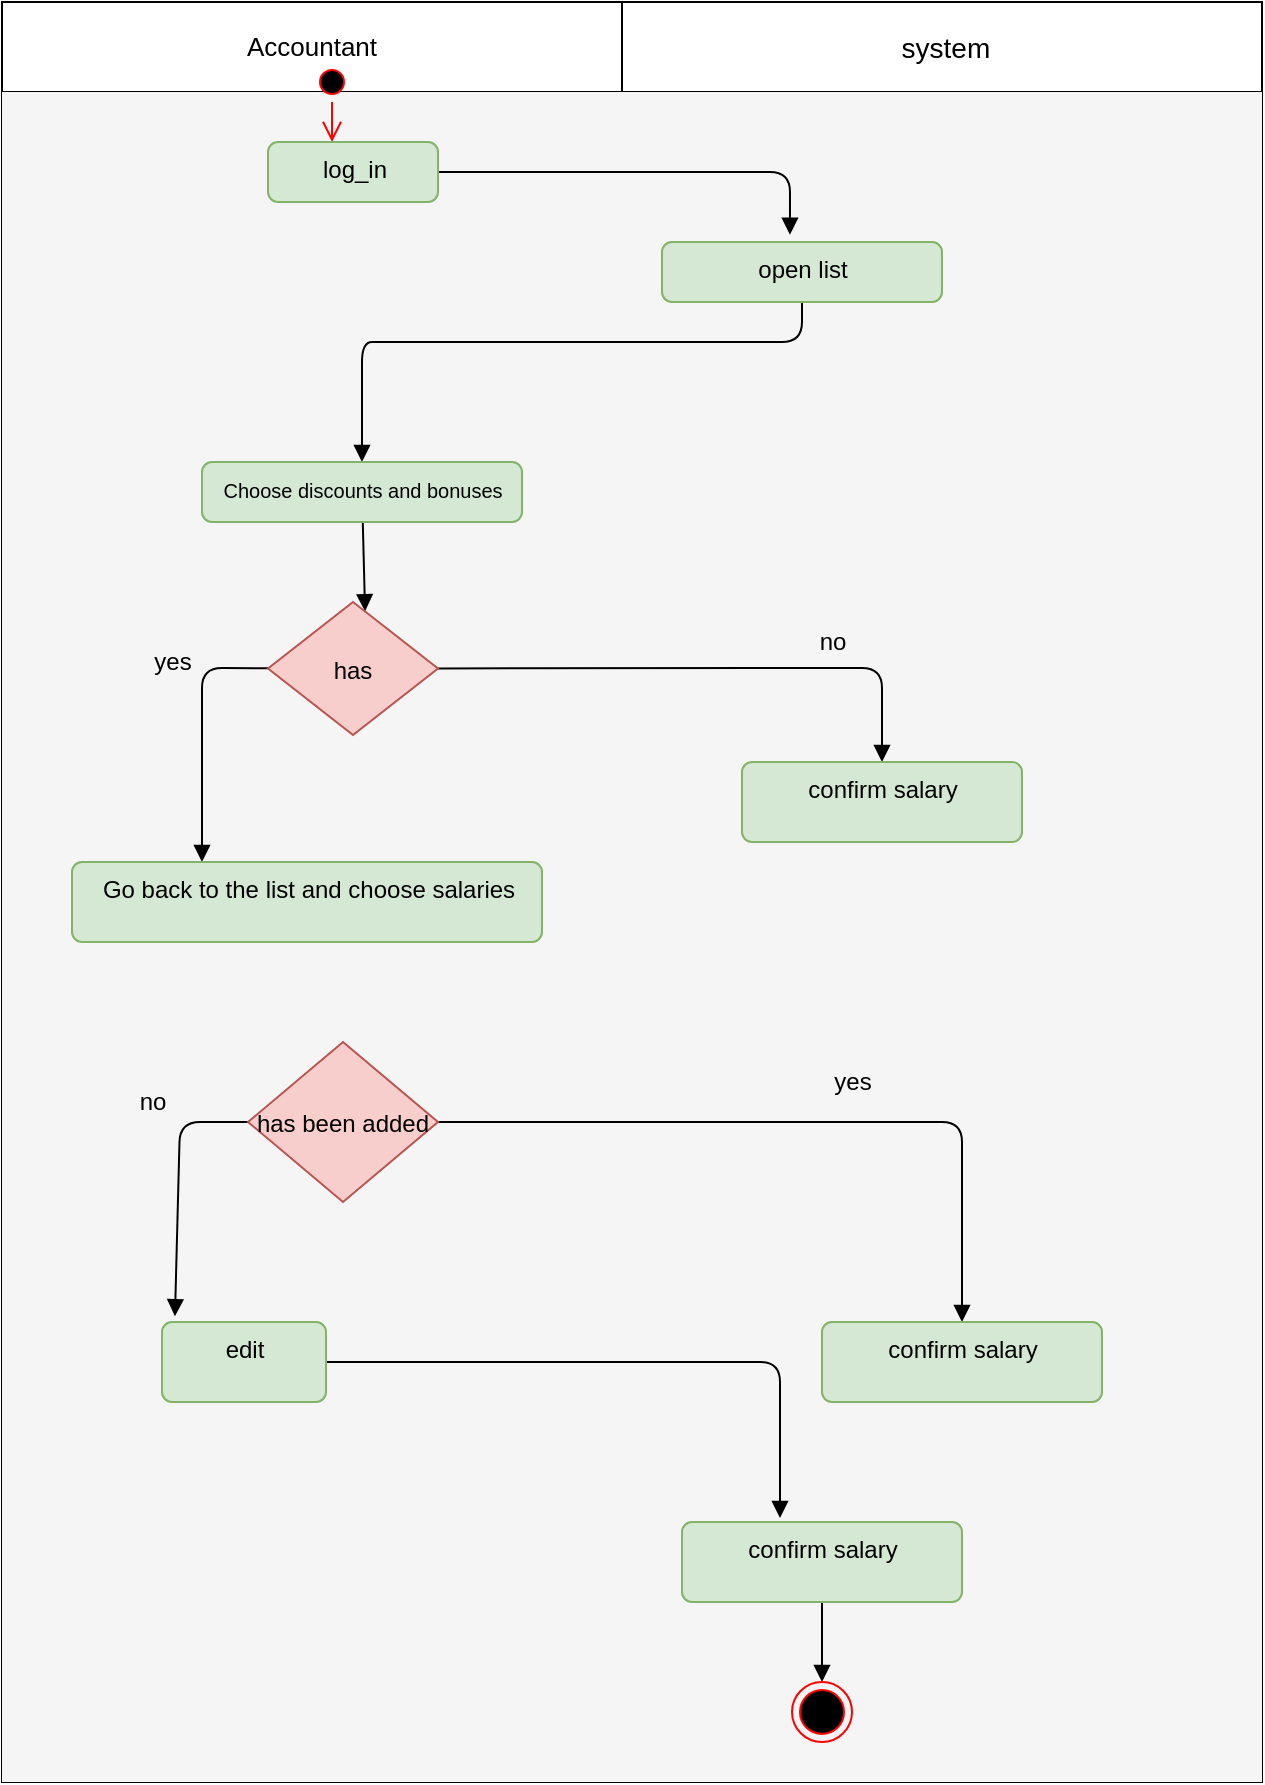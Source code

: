 <mxfile version="13.9.9" type="device"><diagram id="XvdaFtexoapH-8jmVsAd" name="Page-1"><mxGraphModel dx="1024" dy="584" grid="1" gridSize="10" guides="1" tooltips="1" connect="1" arrows="1" fold="1" page="1" pageScale="1" pageWidth="850" pageHeight="1100" math="0" shadow="0"><root><mxCell id="0"/><mxCell id="1" parent="0"/><mxCell id="wCPWXW3r2vKf0XAJNkDu-35" value="" style="shape=table;html=1;whiteSpace=wrap;startSize=0;container=1;collapsible=0;childLayout=tableLayout;fontColor=#000000;" parent="1" vertex="1"><mxGeometry x="250" y="450" width="630" height="890" as="geometry"/></mxCell><mxCell id="wCPWXW3r2vKf0XAJNkDu-36" value="" style="shape=partialRectangle;html=1;whiteSpace=wrap;collapsible=0;dropTarget=0;pointerEvents=0;fillColor=none;top=0;left=0;bottom=0;right=0;points=[[0,0.5],[1,0.5]];portConstraint=eastwest;fontColor=#000000;" parent="wCPWXW3r2vKf0XAJNkDu-35" vertex="1"><mxGeometry width="630" height="45" as="geometry"/></mxCell><mxCell id="wCPWXW3r2vKf0XAJNkDu-37" value="&lt;span style=&quot;line-height: 115% ; font-family: &amp;quot;arial&amp;quot; , sans-serif&quot;&gt;&lt;font style=&quot;font-size: 13px&quot;&gt;Accountant&lt;/font&gt;&lt;/span&gt;" style="shape=partialRectangle;html=1;whiteSpace=wrap;connectable=0;overflow=hidden;fillColor=none;top=0;left=0;bottom=0;right=0;fontColor=#000000;" parent="wCPWXW3r2vKf0XAJNkDu-36" vertex="1"><mxGeometry width="310" height="45" as="geometry"/></mxCell><mxCell id="wCPWXW3r2vKf0XAJNkDu-38" value="&lt;span style=&quot;font-family: &amp;quot;arial&amp;quot; , sans-serif&quot;&gt;&lt;font style=&quot;font-size: 14px&quot;&gt;&amp;nbsp;system&lt;/font&gt;&lt;/span&gt;" style="shape=partialRectangle;html=1;whiteSpace=wrap;connectable=0;overflow=hidden;fillColor=none;top=0;left=0;bottom=0;right=0;fontColor=#000000;" parent="wCPWXW3r2vKf0XAJNkDu-36" vertex="1"><mxGeometry x="310" width="320" height="45" as="geometry"/></mxCell><mxCell id="wCPWXW3r2vKf0XAJNkDu-39" value="" style="shape=partialRectangle;html=1;whiteSpace=wrap;collapsible=0;dropTarget=0;pointerEvents=0;fillColor=none;top=0;left=0;bottom=0;right=0;points=[[0,0.5],[1,0.5]];portConstraint=eastwest;fontColor=#000000;" parent="wCPWXW3r2vKf0XAJNkDu-35" vertex="1"><mxGeometry y="45" width="630" height="845" as="geometry"/></mxCell><mxCell id="wCPWXW3r2vKf0XAJNkDu-40" value="" style="shape=partialRectangle;html=1;whiteSpace=wrap;connectable=0;overflow=hidden;fillColor=#f5f5f5;top=0;left=0;bottom=0;right=0;strokeColor=#666666;fontColor=#000000;" parent="wCPWXW3r2vKf0XAJNkDu-39" vertex="1"><mxGeometry width="310" height="845" as="geometry"/></mxCell><mxCell id="wCPWXW3r2vKf0XAJNkDu-41" value="" style="shape=partialRectangle;html=1;whiteSpace=wrap;connectable=0;overflow=hidden;fillColor=#f5f5f5;top=0;left=0;bottom=0;right=0;strokeColor=#666666;fontColor=#000000;" parent="wCPWXW3r2vKf0XAJNkDu-39" vertex="1"><mxGeometry x="310" width="320" height="845" as="geometry"/></mxCell><mxCell id="wCPWXW3r2vKf0XAJNkDu-42" value="" style="ellipse;html=1;shape=startState;fillColor=#000000;strokeColor=#ff0000;fontColor=#000000;" parent="1" vertex="1"><mxGeometry x="405" y="480" width="20" height="20" as="geometry"/></mxCell><mxCell id="wCPWXW3r2vKf0XAJNkDu-43" value="" style="edgeStyle=orthogonalEdgeStyle;html=1;verticalAlign=bottom;endArrow=open;endSize=8;strokeColor=#ff0000;fontColor=#000000;" parent="1" source="wCPWXW3r2vKf0XAJNkDu-42" edge="1"><mxGeometry relative="1" as="geometry"><mxPoint x="415" y="520" as="targetPoint"/><Array as="points"><mxPoint x="415" y="520"/><mxPoint x="415" y="520"/></Array></mxGeometry></mxCell><mxCell id="wCPWXW3r2vKf0XAJNkDu-61" style="edgeStyle=none;orthogonalLoop=1;jettySize=auto;html=1;entryX=0.457;entryY=-0.122;entryDx=0;entryDy=0;entryPerimeter=0;endArrow=block;fontColor=#000000;" parent="1" source="wCPWXW3r2vKf0XAJNkDu-44" target="wCPWXW3r2vKf0XAJNkDu-54" edge="1"><mxGeometry relative="1" as="geometry"><Array as="points"><mxPoint x="644" y="535"/></Array></mxGeometry></mxCell><mxCell id="wCPWXW3r2vKf0XAJNkDu-44" value="log_in" style="html=1;align=center;verticalAlign=top;rounded=1;absoluteArcSize=1;arcSize=10;dashed=0;fillColor=#d5e8d4;strokeColor=#82b366;fontColor=#000000;" parent="1" vertex="1"><mxGeometry x="383" y="520" width="85" height="30" as="geometry"/></mxCell><mxCell id="wCPWXW3r2vKf0XAJNkDu-59" style="edgeStyle=none;orthogonalLoop=1;jettySize=auto;html=1;entryX=0.5;entryY=0;entryDx=0;entryDy=0;endArrow=block;fontColor=#000000;" parent="1" source="wCPWXW3r2vKf0XAJNkDu-54" target="wCPWXW3r2vKf0XAJNkDu-57" edge="1"><mxGeometry relative="1" as="geometry"><Array as="points"><mxPoint x="650" y="620"/><mxPoint x="620" y="620"/><mxPoint x="450" y="620"/><mxPoint x="430" y="620"/></Array></mxGeometry></mxCell><mxCell id="wCPWXW3r2vKf0XAJNkDu-54" value="open list" style="html=1;align=center;verticalAlign=top;rounded=1;absoluteArcSize=1;arcSize=10;dashed=0;fillColor=#d5e8d4;strokeColor=#82b366;fontColor=#000000;" parent="1" vertex="1"><mxGeometry x="580" y="570" width="140" height="30" as="geometry"/></mxCell><mxCell id="wCPWXW3r2vKf0XAJNkDu-62" style="edgeStyle=none;orthogonalLoop=1;jettySize=auto;html=1;entryX=0.571;entryY=0.07;entryDx=0;entryDy=0;entryPerimeter=0;endArrow=block;fontColor=#000000;" parent="1" source="wCPWXW3r2vKf0XAJNkDu-57" target="wCPWXW3r2vKf0XAJNkDu-60" edge="1"><mxGeometry relative="1" as="geometry"/></mxCell><mxCell id="wCPWXW3r2vKf0XAJNkDu-57" value="&lt;font style=&quot;font-size: 10px&quot;&gt;Choose discounts and bonuses&lt;/font&gt;" style="html=1;align=center;verticalAlign=top;rounded=1;absoluteArcSize=1;arcSize=10;dashed=0;fillColor=#d5e8d4;strokeColor=#82b366;fontColor=#000000;" parent="1" vertex="1"><mxGeometry x="350" y="680" width="160" height="30" as="geometry"/></mxCell><mxCell id="wCPWXW3r2vKf0XAJNkDu-66" style="edgeStyle=none;orthogonalLoop=1;jettySize=auto;html=1;endArrow=block;fontColor=#000000;" parent="1" source="wCPWXW3r2vKf0XAJNkDu-60" target="wCPWXW3r2vKf0XAJNkDu-65" edge="1"><mxGeometry relative="1" as="geometry"><Array as="points"><mxPoint x="350" y="783"/><mxPoint x="350" y="880"/></Array></mxGeometry></mxCell><mxCell id="wCPWXW3r2vKf0XAJNkDu-69" value="" style="edgeStyle=none;orthogonalLoop=1;jettySize=auto;html=1;endArrow=block;fontColor=#000000;" parent="1" source="wCPWXW3r2vKf0XAJNkDu-60" target="wCPWXW3r2vKf0XAJNkDu-64" edge="1"><mxGeometry relative="1" as="geometry"><Array as="points"><mxPoint x="690" y="783"/></Array></mxGeometry></mxCell><mxCell id="wCPWXW3r2vKf0XAJNkDu-60" value="has" style="rhombus;fillColor=#f8cecc;strokeColor=#b85450;fontColor=#000000;" parent="1" vertex="1"><mxGeometry x="383" y="750" width="85" height="66.5" as="geometry"/></mxCell><mxCell id="wCPWXW3r2vKf0XAJNkDu-64" value="&lt;div&gt;confirm salary&lt;/div&gt;&lt;div&gt;&lt;br&gt;&lt;/div&gt;" style="html=1;align=center;verticalAlign=top;rounded=1;absoluteArcSize=1;arcSize=10;dashed=0;fillColor=#d5e8d4;strokeColor=#82b366;fontColor=#000000;" parent="1" vertex="1"><mxGeometry x="620" y="830" width="140" height="40" as="geometry"/></mxCell><mxCell id="wCPWXW3r2vKf0XAJNkDu-65" value="&lt;div&gt;Go back to the list and choose salaries&lt;br&gt;&lt;/div&gt;" style="html=1;align=center;verticalAlign=top;rounded=1;absoluteArcSize=1;arcSize=10;dashed=0;fillColor=#d5e8d4;strokeColor=#82b366;fontColor=#000000;" parent="1" vertex="1"><mxGeometry x="285" y="880" width="235" height="40" as="geometry"/></mxCell><mxCell id="wCPWXW3r2vKf0XAJNkDu-67" value="yes" style="text;html=1;align=center;verticalAlign=middle;resizable=0;points=[];autosize=1;fontColor=#000000;" parent="1" vertex="1"><mxGeometry x="320" y="770" width="30" height="20" as="geometry"/></mxCell><mxCell id="wCPWXW3r2vKf0XAJNkDu-70" value="no" style="text;html=1;align=center;verticalAlign=middle;resizable=0;points=[];autosize=1;fontColor=#000000;" parent="1" vertex="1"><mxGeometry x="650" y="760" width="30" height="20" as="geometry"/></mxCell><mxCell id="wCPWXW3r2vKf0XAJNkDu-75" style="edgeStyle=none;orthogonalLoop=1;jettySize=auto;html=1;entryX=0.5;entryY=0;entryDx=0;entryDy=0;endArrow=block;fontColor=#000000;" parent="1" source="wCPWXW3r2vKf0XAJNkDu-71" target="wCPWXW3r2vKf0XAJNkDu-73" edge="1"><mxGeometry relative="1" as="geometry"><Array as="points"><mxPoint x="730" y="1010"/></Array></mxGeometry></mxCell><mxCell id="wCPWXW3r2vKf0XAJNkDu-77" style="edgeStyle=none;orthogonalLoop=1;jettySize=auto;html=1;entryX=0.079;entryY=-0.071;entryDx=0;entryDy=0;entryPerimeter=0;endArrow=block;fontColor=#000000;" parent="1" source="wCPWXW3r2vKf0XAJNkDu-71" target="wCPWXW3r2vKf0XAJNkDu-72" edge="1"><mxGeometry relative="1" as="geometry"><Array as="points"><mxPoint x="339" y="1010"/></Array></mxGeometry></mxCell><mxCell id="wCPWXW3r2vKf0XAJNkDu-71" value="has been added" style="rhombus;fillColor=#f8cecc;strokeColor=#b85450;fontColor=#000000;" parent="1" vertex="1"><mxGeometry x="373" y="970" width="95" height="80" as="geometry"/></mxCell><mxCell id="wCPWXW3r2vKf0XAJNkDu-81" style="edgeStyle=none;orthogonalLoop=1;jettySize=auto;html=1;entryX=0.35;entryY=-0.05;entryDx=0;entryDy=0;entryPerimeter=0;endArrow=block;fontColor=#000000;" parent="1" source="wCPWXW3r2vKf0XAJNkDu-72" target="wCPWXW3r2vKf0XAJNkDu-80" edge="1"><mxGeometry relative="1" as="geometry"><Array as="points"><mxPoint x="639" y="1130"/></Array></mxGeometry></mxCell><mxCell id="wCPWXW3r2vKf0XAJNkDu-72" value="edit" style="html=1;align=center;verticalAlign=top;rounded=1;absoluteArcSize=1;arcSize=10;dashed=0;fillColor=#d5e8d4;strokeColor=#82b366;fontColor=#000000;" parent="1" vertex="1"><mxGeometry x="330" y="1110" width="82" height="40" as="geometry"/></mxCell><mxCell id="wCPWXW3r2vKf0XAJNkDu-73" value="&lt;div&gt;confirm salary&lt;/div&gt;&lt;div&gt;&lt;br&gt;&lt;/div&gt;" style="html=1;align=center;verticalAlign=top;rounded=1;absoluteArcSize=1;arcSize=10;dashed=0;fillColor=#d5e8d4;strokeColor=#82b366;fontColor=#000000;" parent="1" vertex="1"><mxGeometry x="660" y="1110" width="140" height="40" as="geometry"/></mxCell><mxCell id="wCPWXW3r2vKf0XAJNkDu-78" value="yes" style="text;html=1;align=center;verticalAlign=middle;resizable=0;points=[];autosize=1;fontColor=#000000;" parent="1" vertex="1"><mxGeometry x="660" y="980" width="30" height="20" as="geometry"/></mxCell><mxCell id="wCPWXW3r2vKf0XAJNkDu-79" value="no" style="text;html=1;align=center;verticalAlign=middle;resizable=0;points=[];autosize=1;fontColor=#000000;" parent="1" vertex="1"><mxGeometry x="310" y="990" width="30" height="20" as="geometry"/></mxCell><mxCell id="wCPWXW3r2vKf0XAJNkDu-83" style="edgeStyle=none;orthogonalLoop=1;jettySize=auto;html=1;endArrow=block;fontColor=#000000;" parent="1" source="wCPWXW3r2vKf0XAJNkDu-80" target="wCPWXW3r2vKf0XAJNkDu-82" edge="1"><mxGeometry relative="1" as="geometry"/></mxCell><mxCell id="wCPWXW3r2vKf0XAJNkDu-80" value="&lt;div&gt;confirm salary&lt;/div&gt;&lt;div&gt;&lt;br&gt;&lt;/div&gt;" style="html=1;align=center;verticalAlign=top;rounded=1;absoluteArcSize=1;arcSize=10;dashed=0;fillColor=#d5e8d4;strokeColor=#82b366;fontColor=#000000;" parent="1" vertex="1"><mxGeometry x="590" y="1210" width="140" height="40" as="geometry"/></mxCell><mxCell id="wCPWXW3r2vKf0XAJNkDu-82" value="" style="ellipse;html=1;shape=endState;fillColor=#000000;strokeColor=#ff0000;fontColor=#000000;" parent="1" vertex="1"><mxGeometry x="645" y="1290" width="30" height="30" as="geometry"/></mxCell></root></mxGraphModel></diagram></mxfile>